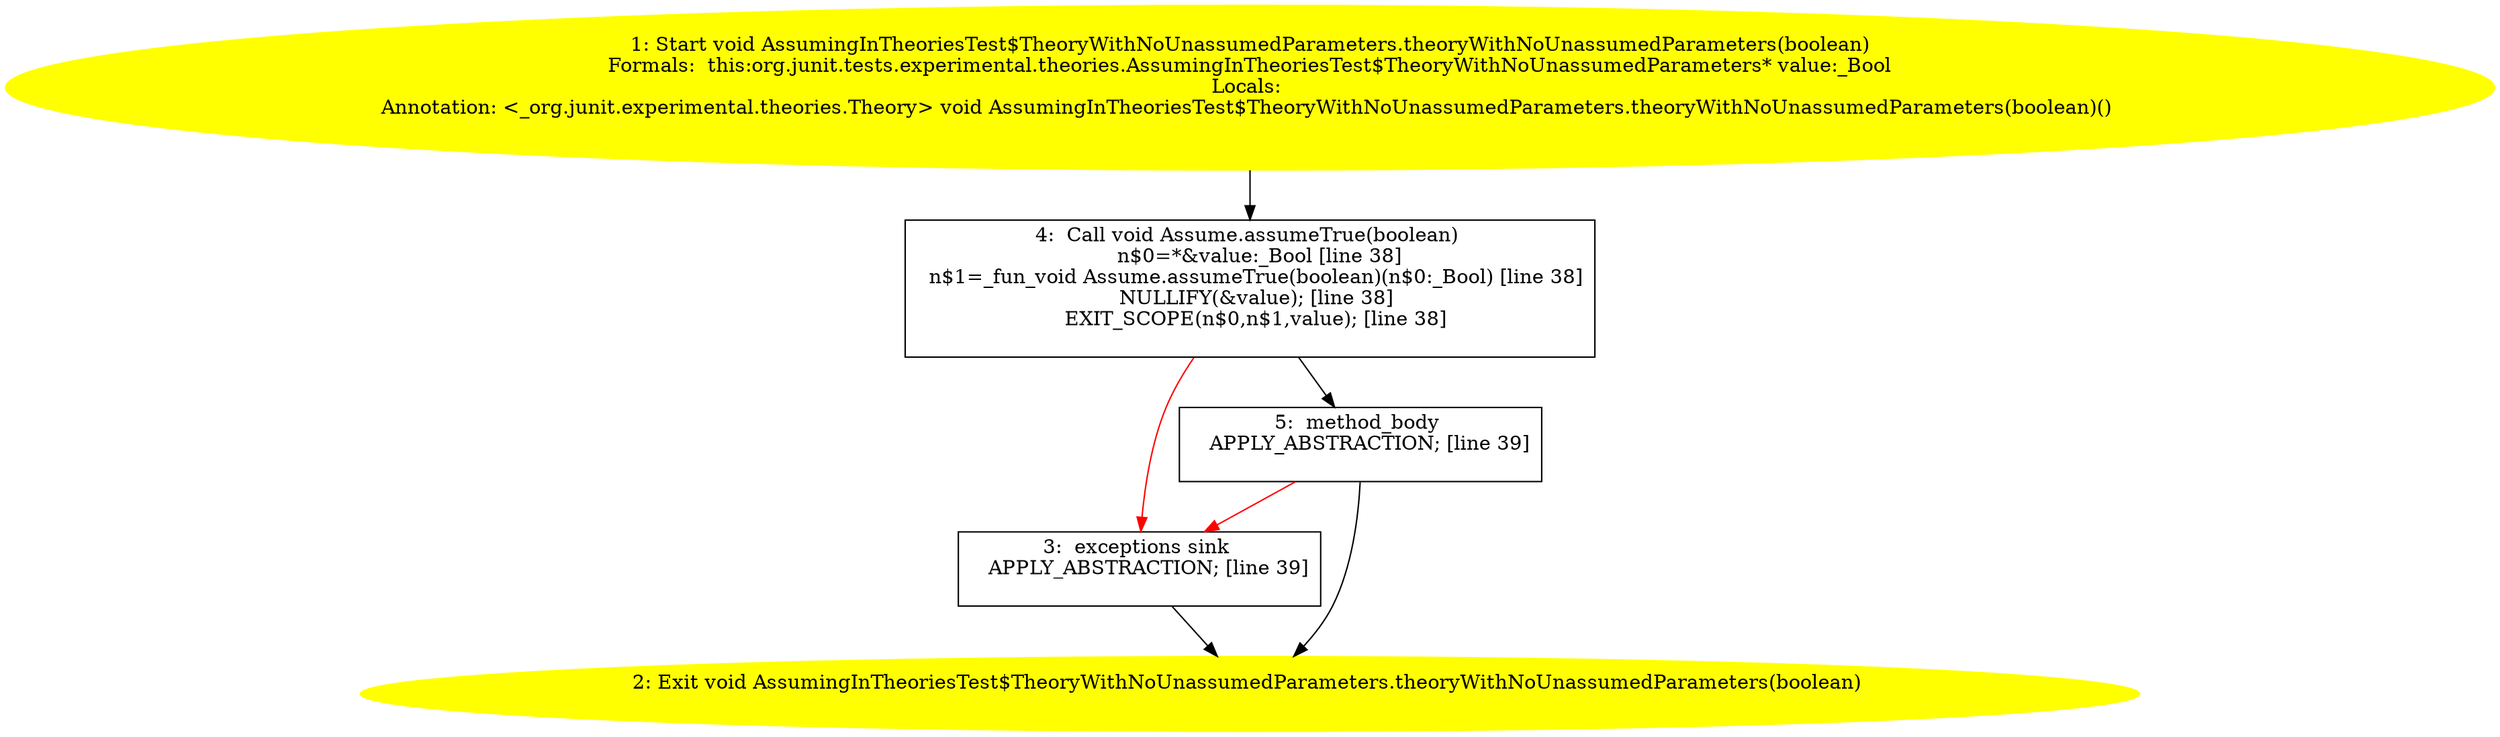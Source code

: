 /* @generated */
digraph cfg {
"org.junit.tests.experimental.theories.AssumingInTheoriesTest$TheoryWithNoUnassumedParameters.theoryW.76279a0a74f708a0391aa330c1ca26e7_1" [label="1: Start void AssumingInTheoriesTest$TheoryWithNoUnassumedParameters.theoryWithNoUnassumedParameters(boolean)\nFormals:  this:org.junit.tests.experimental.theories.AssumingInTheoriesTest$TheoryWithNoUnassumedParameters* value:_Bool\nLocals: \nAnnotation: <_org.junit.experimental.theories.Theory> void AssumingInTheoriesTest$TheoryWithNoUnassumedParameters.theoryWithNoUnassumedParameters(boolean)() \n  " color=yellow style=filled]
	

	 "org.junit.tests.experimental.theories.AssumingInTheoriesTest$TheoryWithNoUnassumedParameters.theoryW.76279a0a74f708a0391aa330c1ca26e7_1" -> "org.junit.tests.experimental.theories.AssumingInTheoriesTest$TheoryWithNoUnassumedParameters.theoryW.76279a0a74f708a0391aa330c1ca26e7_4" ;
"org.junit.tests.experimental.theories.AssumingInTheoriesTest$TheoryWithNoUnassumedParameters.theoryW.76279a0a74f708a0391aa330c1ca26e7_2" [label="2: Exit void AssumingInTheoriesTest$TheoryWithNoUnassumedParameters.theoryWithNoUnassumedParameters(boolean) \n  " color=yellow style=filled]
	

"org.junit.tests.experimental.theories.AssumingInTheoriesTest$TheoryWithNoUnassumedParameters.theoryW.76279a0a74f708a0391aa330c1ca26e7_3" [label="3:  exceptions sink \n   APPLY_ABSTRACTION; [line 39]\n " shape="box"]
	

	 "org.junit.tests.experimental.theories.AssumingInTheoriesTest$TheoryWithNoUnassumedParameters.theoryW.76279a0a74f708a0391aa330c1ca26e7_3" -> "org.junit.tests.experimental.theories.AssumingInTheoriesTest$TheoryWithNoUnassumedParameters.theoryW.76279a0a74f708a0391aa330c1ca26e7_2" ;
"org.junit.tests.experimental.theories.AssumingInTheoriesTest$TheoryWithNoUnassumedParameters.theoryW.76279a0a74f708a0391aa330c1ca26e7_4" [label="4:  Call void Assume.assumeTrue(boolean) \n   n$0=*&value:_Bool [line 38]\n  n$1=_fun_void Assume.assumeTrue(boolean)(n$0:_Bool) [line 38]\n  NULLIFY(&value); [line 38]\n  EXIT_SCOPE(n$0,n$1,value); [line 38]\n " shape="box"]
	

	 "org.junit.tests.experimental.theories.AssumingInTheoriesTest$TheoryWithNoUnassumedParameters.theoryW.76279a0a74f708a0391aa330c1ca26e7_4" -> "org.junit.tests.experimental.theories.AssumingInTheoriesTest$TheoryWithNoUnassumedParameters.theoryW.76279a0a74f708a0391aa330c1ca26e7_5" ;
	 "org.junit.tests.experimental.theories.AssumingInTheoriesTest$TheoryWithNoUnassumedParameters.theoryW.76279a0a74f708a0391aa330c1ca26e7_4" -> "org.junit.tests.experimental.theories.AssumingInTheoriesTest$TheoryWithNoUnassumedParameters.theoryW.76279a0a74f708a0391aa330c1ca26e7_3" [color="red" ];
"org.junit.tests.experimental.theories.AssumingInTheoriesTest$TheoryWithNoUnassumedParameters.theoryW.76279a0a74f708a0391aa330c1ca26e7_5" [label="5:  method_body \n   APPLY_ABSTRACTION; [line 39]\n " shape="box"]
	

	 "org.junit.tests.experimental.theories.AssumingInTheoriesTest$TheoryWithNoUnassumedParameters.theoryW.76279a0a74f708a0391aa330c1ca26e7_5" -> "org.junit.tests.experimental.theories.AssumingInTheoriesTest$TheoryWithNoUnassumedParameters.theoryW.76279a0a74f708a0391aa330c1ca26e7_2" ;
	 "org.junit.tests.experimental.theories.AssumingInTheoriesTest$TheoryWithNoUnassumedParameters.theoryW.76279a0a74f708a0391aa330c1ca26e7_5" -> "org.junit.tests.experimental.theories.AssumingInTheoriesTest$TheoryWithNoUnassumedParameters.theoryW.76279a0a74f708a0391aa330c1ca26e7_3" [color="red" ];
}

